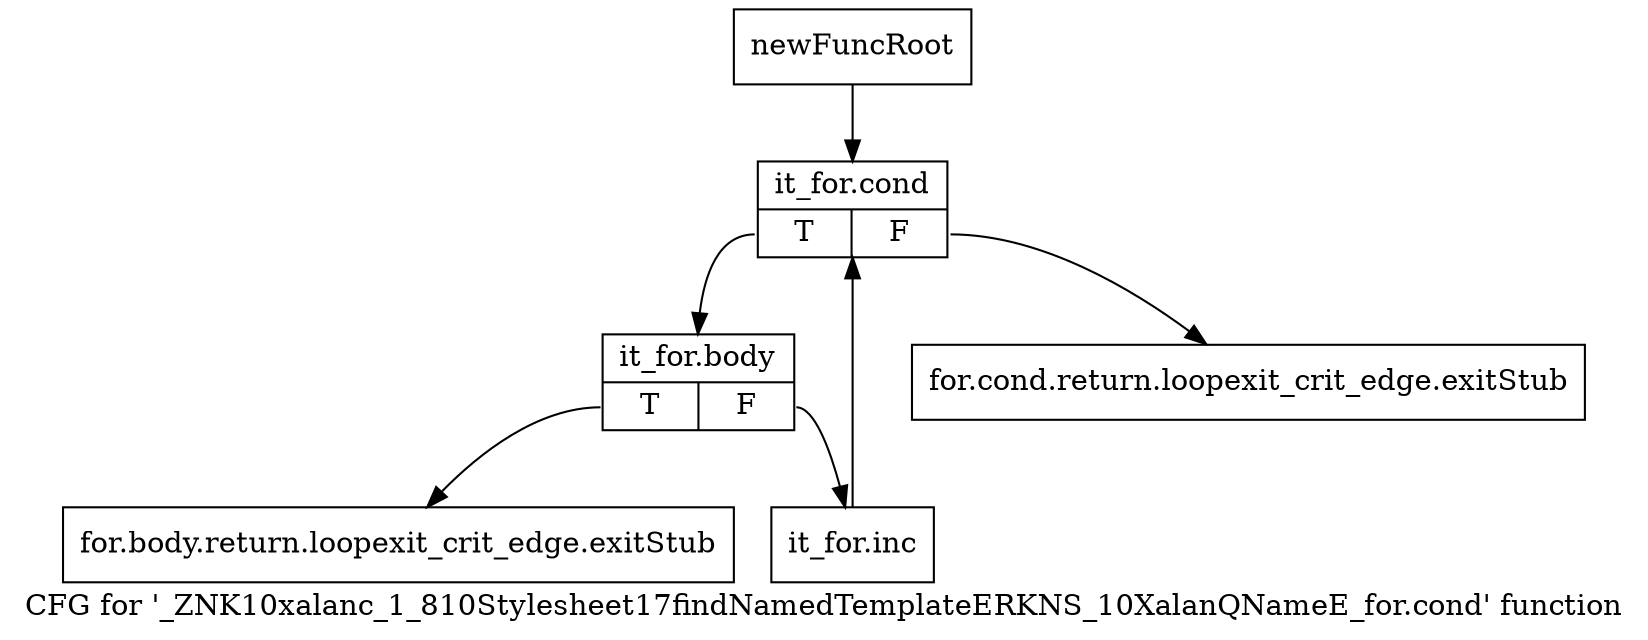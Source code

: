 digraph "CFG for '_ZNK10xalanc_1_810Stylesheet17findNamedTemplateERKNS_10XalanQNameE_for.cond' function" {
	label="CFG for '_ZNK10xalanc_1_810Stylesheet17findNamedTemplateERKNS_10XalanQNameE_for.cond' function";

	Node0x9fee190 [shape=record,label="{newFuncRoot}"];
	Node0x9fee190 -> Node0x9fee280;
	Node0x9fee1e0 [shape=record,label="{for.cond.return.loopexit_crit_edge.exitStub}"];
	Node0x9fee230 [shape=record,label="{for.body.return.loopexit_crit_edge.exitStub}"];
	Node0x9fee280 [shape=record,label="{it_for.cond|{<s0>T|<s1>F}}"];
	Node0x9fee280:s0 -> Node0x9fee2d0;
	Node0x9fee280:s1 -> Node0x9fee1e0;
	Node0x9fee2d0 [shape=record,label="{it_for.body|{<s0>T|<s1>F}}"];
	Node0x9fee2d0:s0 -> Node0x9fee230;
	Node0x9fee2d0:s1 -> Node0x9fee320;
	Node0x9fee320 [shape=record,label="{it_for.inc}"];
	Node0x9fee320 -> Node0x9fee280;
}
